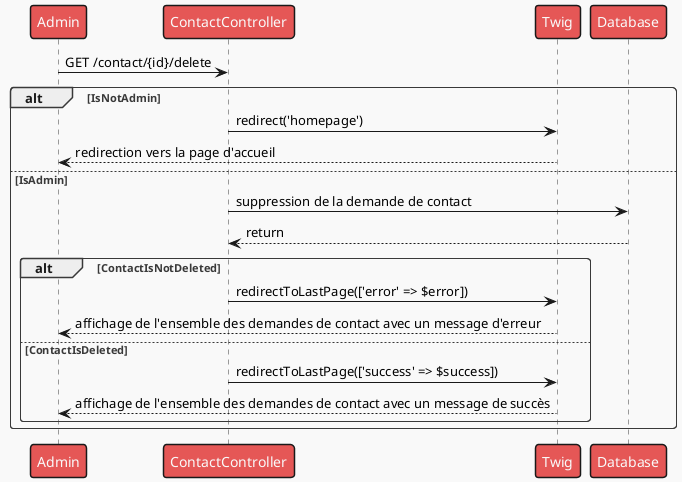 @startuml

!theme mars

Person as "Admin" -> ContactController : GET /contact/{id}/delete

alt IsNotAdmin
    ContactController -> Twig : redirect('homepage')
    Twig --> Person : redirection vers la page d'accueil
else IsAdmin
    ContactController -> Database : suppression de la demande de contact
    Database --> ContactController : return
    alt ContactIsNotDeleted
        ContactController -> Twig : redirectToLastPage(['error' => $error])
                Twig --> Person : affichage de l'ensemble des demandes de contact avec un message d'erreur
    else ContactIsDeleted
        ContactController -> Twig : redirectToLastPage(['success' => $success])
        Twig --> Person : affichage de l'ensemble des demandes de contact avec un message de succès
    end
end

@enduml